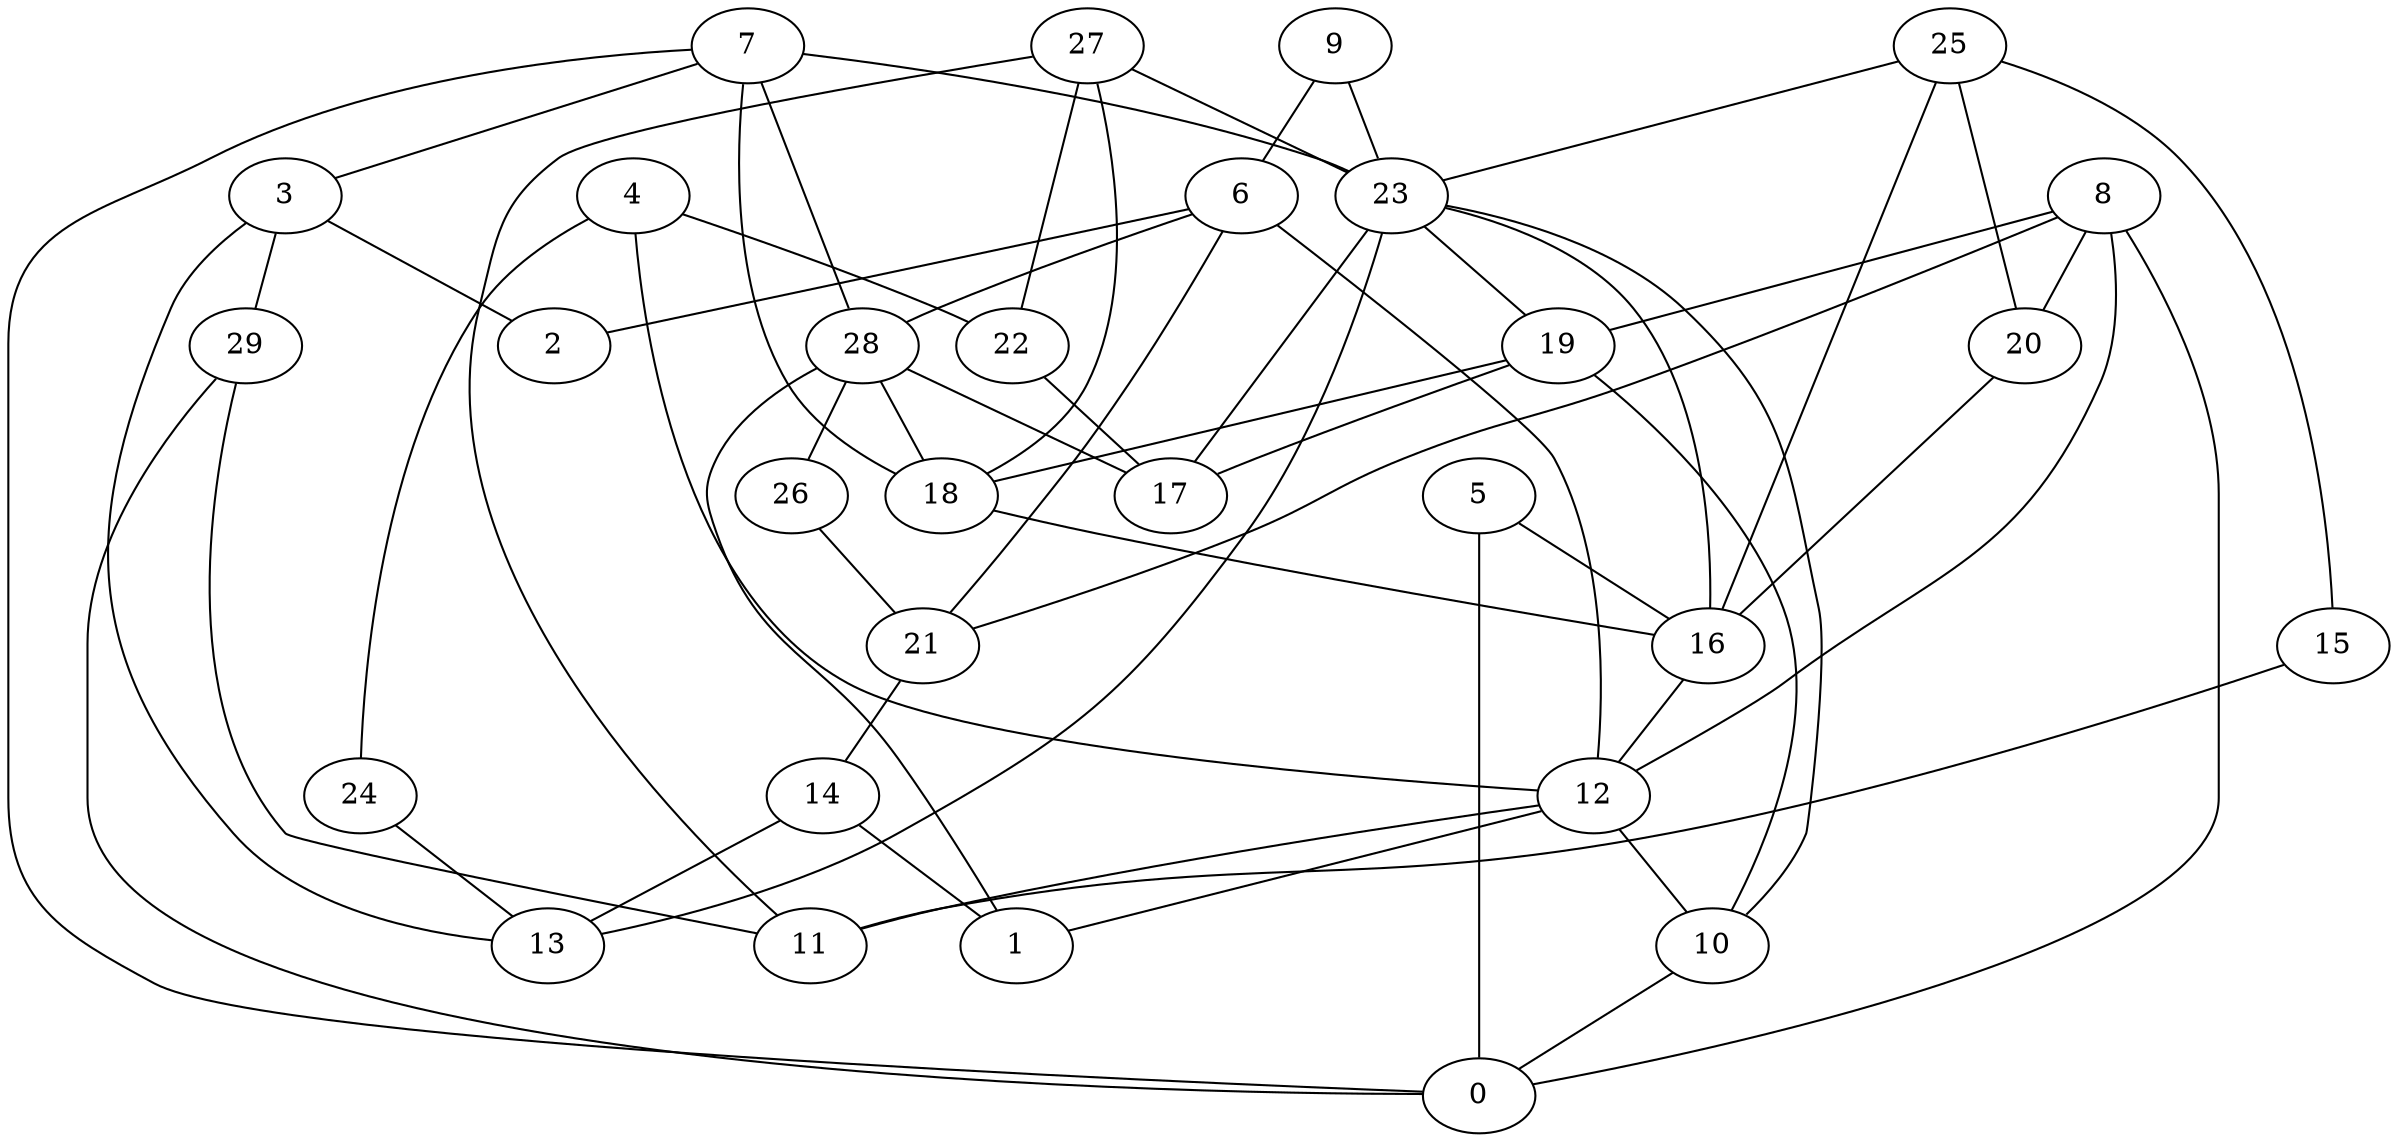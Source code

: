 digraph GG_graph {

subgraph G_graph {
edge [color = black]
"29" -> "0" [dir = none]
"15" -> "11" [dir = none]
"22" -> "17" [dir = none]
"9" -> "6" [dir = none]
"27" -> "23" [dir = none]
"19" -> "18" [dir = none]
"19" -> "10" [dir = none]
"23" -> "13" [dir = none]
"23" -> "16" [dir = none]
"4" -> "22" [dir = none]
"4" -> "24" [dir = none]
"4" -> "12" [dir = none]
"12" -> "11" [dir = none]
"12" -> "1" [dir = none]
"16" -> "12" [dir = none]
"6" -> "2" [dir = none]
"6" -> "21" [dir = none]
"8" -> "21" [dir = none]
"8" -> "12" [dir = none]
"8" -> "19" [dir = none]
"26" -> "21" [dir = none]
"14" -> "13" [dir = none]
"25" -> "20" [dir = none]
"25" -> "16" [dir = none]
"5" -> "0" [dir = none]
"10" -> "0" [dir = none]
"7" -> "3" [dir = none]
"7" -> "0" [dir = none]
"28" -> "18" [dir = none]
"27" -> "11" [dir = none]
"29" -> "11" [dir = none]
"3" -> "29" [dir = none]
"23" -> "19" [dir = none]
"23" -> "10" [dir = none]
"19" -> "17" [dir = none]
"25" -> "15" [dir = none]
"14" -> "1" [dir = none]
"12" -> "10" [dir = none]
"27" -> "18" [dir = none]
"27" -> "22" [dir = none]
"25" -> "23" [dir = none]
"6" -> "28" [dir = none]
"7" -> "28" [dir = none]
"20" -> "16" [dir = none]
"8" -> "20" [dir = none]
"28" -> "1" [dir = none]
"8" -> "0" [dir = none]
"18" -> "16" [dir = none]
"6" -> "12" [dir = none]
"3" -> "2" [dir = none]
"21" -> "14" [dir = none]
"24" -> "13" [dir = none]
"23" -> "17" [dir = none]
"3" -> "13" [dir = none]
"28" -> "26" [dir = none]
"9" -> "23" [dir = none]
"5" -> "16" [dir = none]
"7" -> "23" [dir = none]
"7" -> "18" [dir = none]
"28" -> "17" [dir = none]
}

}
